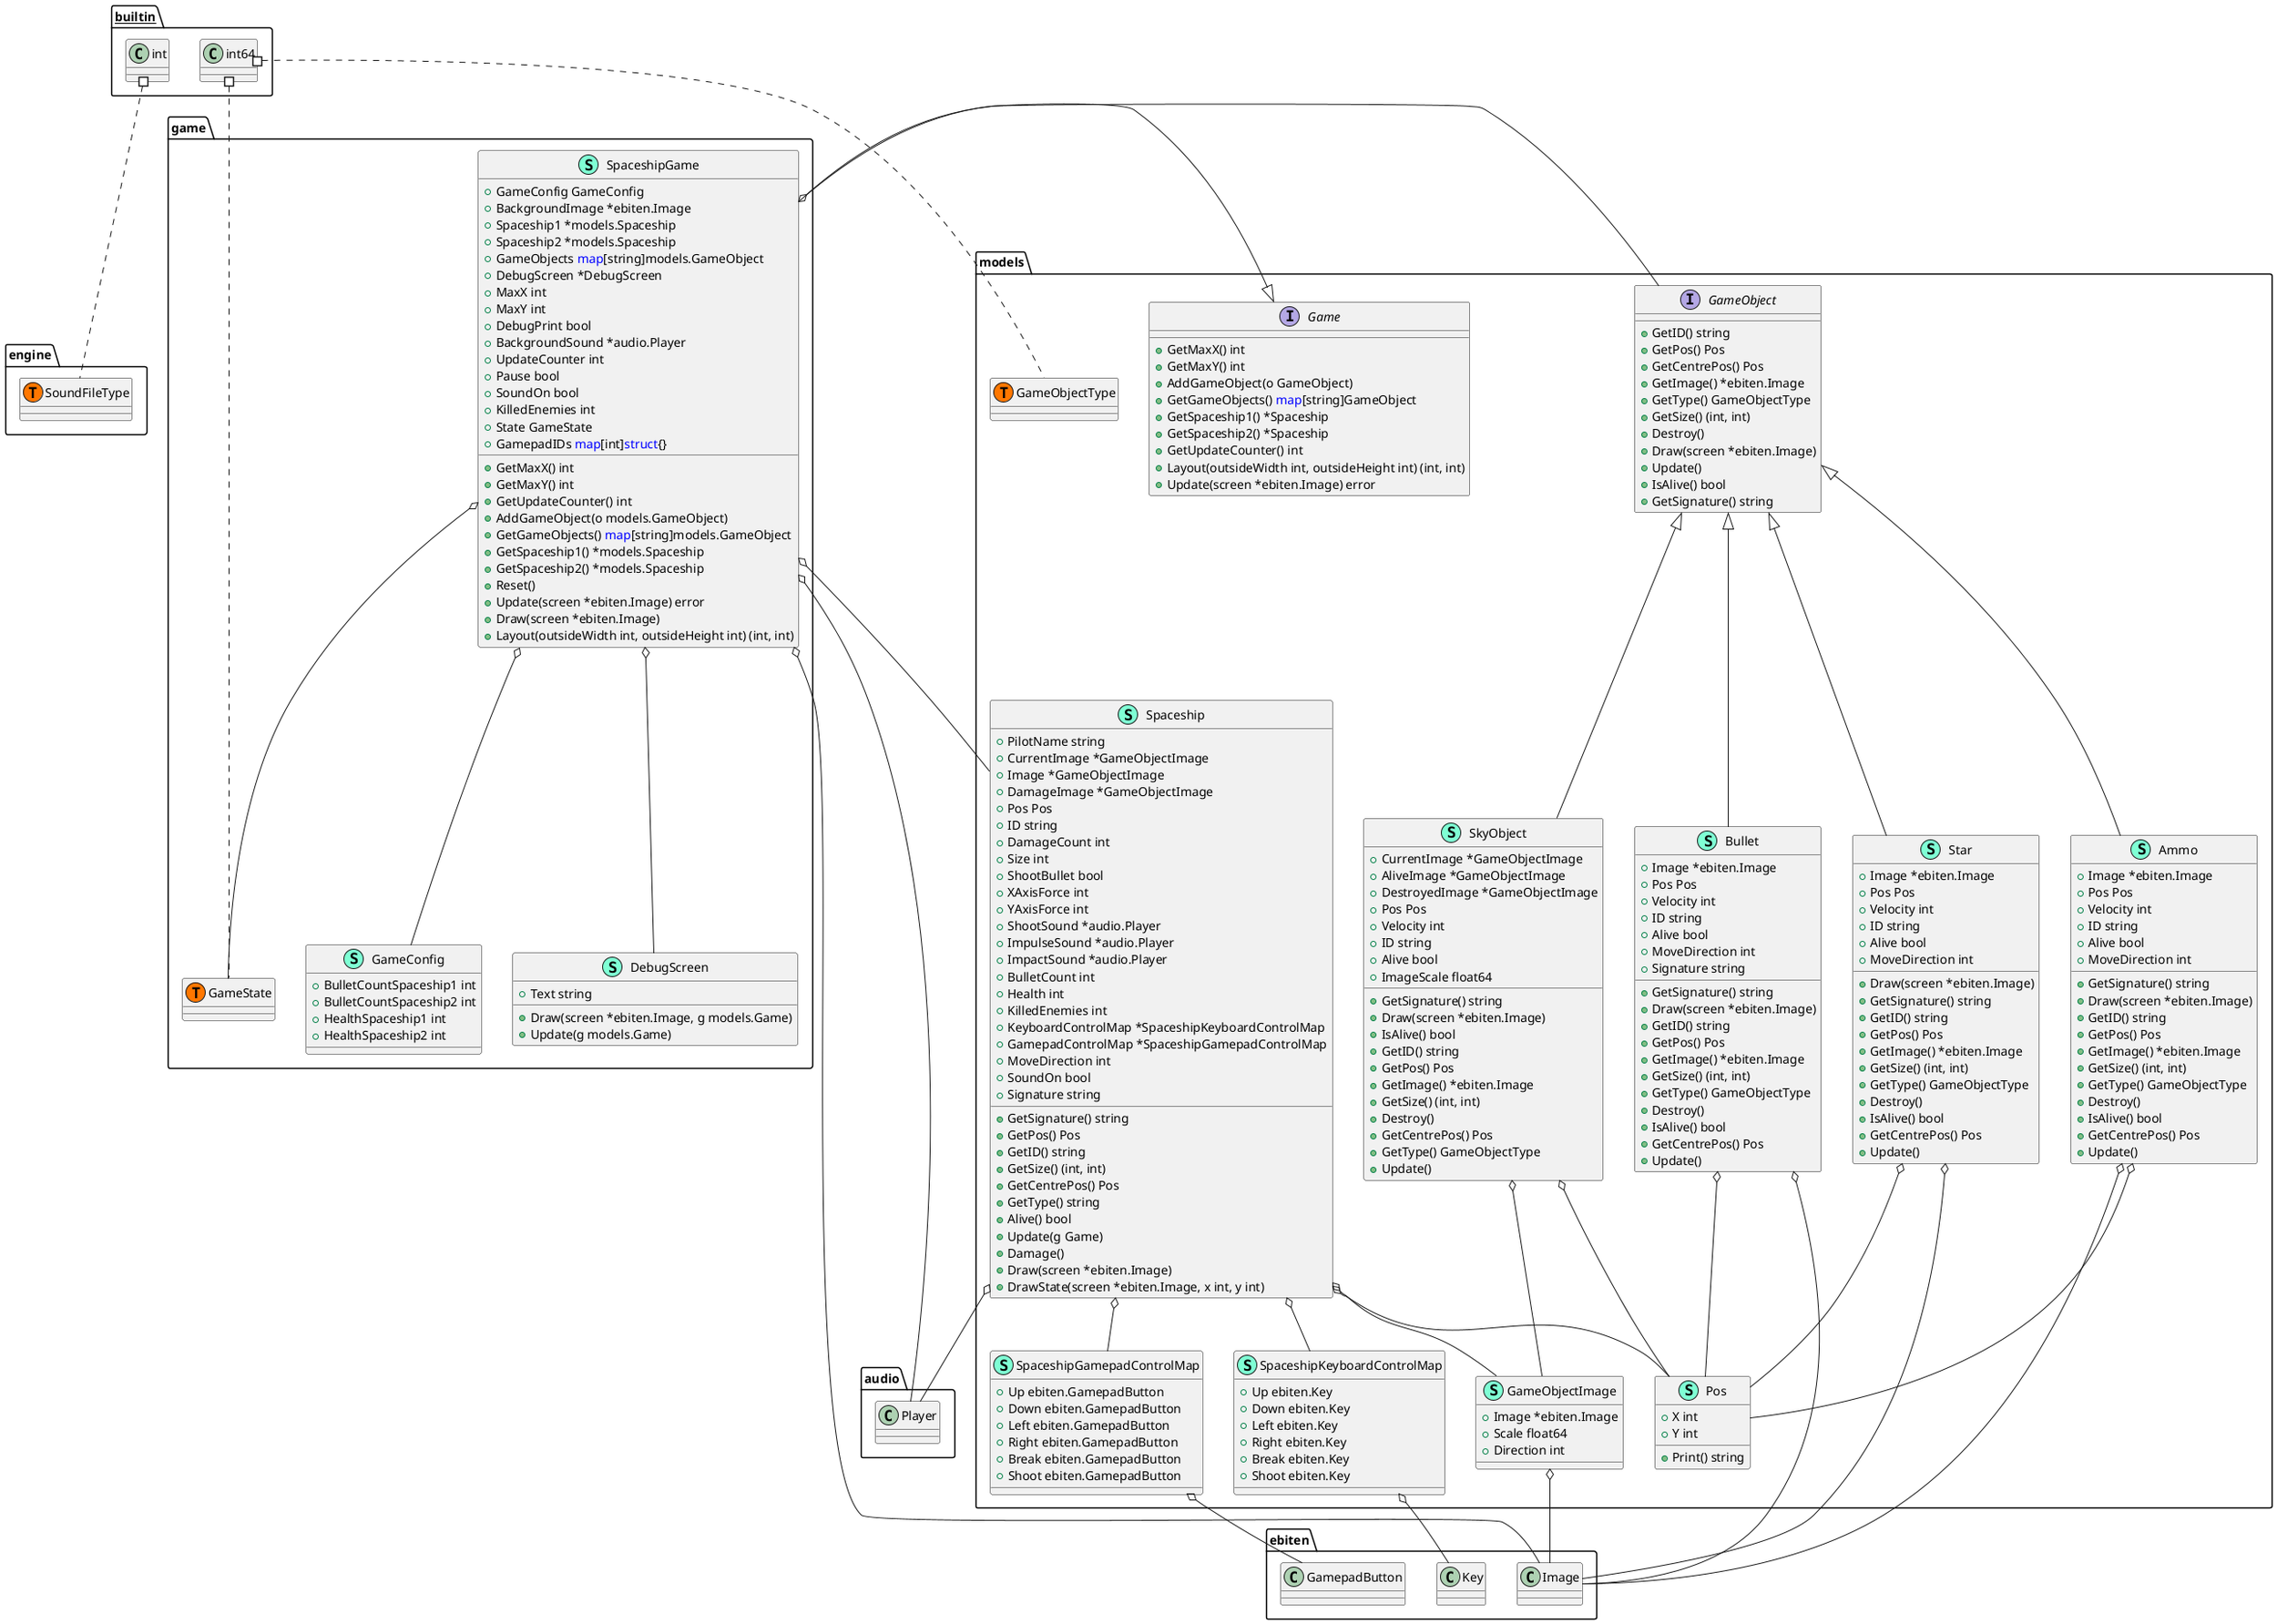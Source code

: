 @startuml
namespace engine {
    class engine.SoundFileType << (T, #FF7700) >>  {
    }
}



namespace game {
    class DebugScreen << (S,Aquamarine) >> {
        + Text string

        + Draw(screen *ebiten.Image, g models.Game) 
        + Update(g models.Game) 

    }
    class GameConfig << (S,Aquamarine) >> {
        + BulletCountSpaceship1 int
        + BulletCountSpaceship2 int
        + HealthSpaceship1 int
        + HealthSpaceship2 int

    }
    class SpaceshipGame << (S,Aquamarine) >> {
        + GameConfig GameConfig
        + BackgroundImage *ebiten.Image
        + Spaceship1 *models.Spaceship
        + Spaceship2 *models.Spaceship
        + GameObjects <font color=blue>map</font>[string]models.GameObject
        + DebugScreen *DebugScreen
        + MaxX int
        + MaxY int
        + DebugPrint bool
        + BackgroundSound *audio.Player
        + UpdateCounter int
        + Pause bool
        + SoundOn bool
        + KilledEnemies int
        + State GameState
        + GamepadIDs <font color=blue>map</font>[int]<font color=blue>struct</font>{}

        + GetMaxX() int
        + GetMaxY() int
        + GetUpdateCounter() int
        + AddGameObject(o models.GameObject) 
        + GetGameObjects() <font color=blue>map</font>[string]models.GameObject
        + GetSpaceship1() *models.Spaceship
        + GetSpaceship2() *models.Spaceship
        + Reset() 
        + Update(screen *ebiten.Image) error
        + Draw(screen *ebiten.Image) 
        + Layout(outsideWidth int, outsideHeight int) (int, int)

    }
    class game.GameState << (T, #FF7700) >>  {
    }
}

"models.Game" <|-- "game.SpaceshipGame"

"game.SpaceshipGame" o-- "audio.Player"
"game.SpaceshipGame" o-- "ebiten.Image"
"game.SpaceshipGame" o-- "game.DebugScreen"
"game.SpaceshipGame" o-- "game.GameConfig"
"game.SpaceshipGame" o-- "game.GameState"
"game.SpaceshipGame" o-- "models.GameObject"
"game.SpaceshipGame" o-- "models.Spaceship"

namespace models {
    class Ammo << (S,Aquamarine) >> {
        + Image *ebiten.Image
        + Pos Pos
        + Velocity int
        + ID string
        + Alive bool
        + MoveDirection int

        + GetSignature() string
        + Draw(screen *ebiten.Image) 
        + GetID() string
        + GetPos() Pos
        + GetImage() *ebiten.Image
        + GetSize() (int, int)
        + GetType() GameObjectType
        + Destroy() 
        + IsAlive() bool
        + GetCentrePos() Pos
        + Update() 

    }
    class Bullet << (S,Aquamarine) >> {
        + Image *ebiten.Image
        + Pos Pos
        + Velocity int
        + ID string
        + Alive bool
        + MoveDirection int
        + Signature string

        + GetSignature() string
        + Draw(screen *ebiten.Image) 
        + GetID() string
        + GetPos() Pos
        + GetImage() *ebiten.Image
        + GetSize() (int, int)
        + GetType() GameObjectType
        + Destroy() 
        + IsAlive() bool
        + GetCentrePos() Pos
        + Update() 

    }
    interface Game  {
        + GetMaxX() int
        + GetMaxY() int
        + AddGameObject(o GameObject) 
        + GetGameObjects() <font color=blue>map</font>[string]GameObject
        + GetSpaceship1() *Spaceship
        + GetSpaceship2() *Spaceship
        + GetUpdateCounter() int
        + Layout(outsideWidth int, outsideHeight int) (int, int)
        + Update(screen *ebiten.Image) error

    }
    interface GameObject  {
        + GetID() string
        + GetPos() Pos
        + GetCentrePos() Pos
        + GetImage() *ebiten.Image
        + GetType() GameObjectType
        + GetSize() (int, int)
        + Destroy() 
        + Draw(screen *ebiten.Image) 
        + Update() 
        + IsAlive() bool
        + GetSignature() string

    }
    class GameObjectImage << (S,Aquamarine) >> {
        + Image *ebiten.Image
        + Scale float64
        + Direction int

    }
    class Pos << (S,Aquamarine) >> {
        + X int
        + Y int

        + Print() string

    }
    class SkyObject << (S,Aquamarine) >> {
        + CurrentImage *GameObjectImage
        + AliveImage *GameObjectImage
        + DestroyedImage *GameObjectImage
        + Pos Pos
        + Velocity int
        + ID string
        + Alive bool
        + ImageScale float64

        + GetSignature() string
        + Draw(screen *ebiten.Image) 
        + IsAlive() bool
        + GetID() string
        + GetPos() Pos
        + GetImage() *ebiten.Image
        + GetSize() (int, int)
        + Destroy() 
        + GetCentrePos() Pos
        + GetType() GameObjectType
        + Update() 

    }
    class Spaceship << (S,Aquamarine) >> {
        + PilotName string
        + CurrentImage *GameObjectImage
        + Image *GameObjectImage
        + DamageImage *GameObjectImage
        + Pos Pos
        + ID string
        + DamageCount int
        + Size int
        + ShootBullet bool
        + XAxisForce int
        + YAxisForce int
        + ShootSound *audio.Player
        + ImpulseSound *audio.Player
        + ImpactSound *audio.Player
        + BulletCount int
        + Health int
        + KilledEnemies int
        + KeyboardControlMap *SpaceshipKeyboardControlMap
        + GamepadControlMap *SpaceshipGamepadControlMap
        + MoveDirection int
        + SoundOn bool
        + Signature string

        + GetSignature() string
        + GetPos() Pos
        + GetID() string
        + GetSize() (int, int)
        + GetCentrePos() Pos
        + GetType() string
        + Alive() bool
        + Update(g Game) 
        + Damage() 
        + Draw(screen *ebiten.Image) 
        + DrawState(screen *ebiten.Image, x int, y int) 

    }
    class SpaceshipGamepadControlMap << (S,Aquamarine) >> {
        + Up ebiten.GamepadButton
        + Down ebiten.GamepadButton
        + Left ebiten.GamepadButton
        + Right ebiten.GamepadButton
        + Break ebiten.GamepadButton
        + Shoot ebiten.GamepadButton

    }
    class SpaceshipKeyboardControlMap << (S,Aquamarine) >> {
        + Up ebiten.Key
        + Down ebiten.Key
        + Left ebiten.Key
        + Right ebiten.Key
        + Break ebiten.Key
        + Shoot ebiten.Key

    }
    class Star << (S,Aquamarine) >> {
        + Image *ebiten.Image
        + Pos Pos
        + Velocity int
        + ID string
        + Alive bool
        + MoveDirection int

        + Draw(screen *ebiten.Image) 
        + GetSignature() string
        + GetID() string
        + GetPos() Pos
        + GetImage() *ebiten.Image
        + GetSize() (int, int)
        + GetType() GameObjectType
        + Destroy() 
        + IsAlive() bool
        + GetCentrePos() Pos
        + Update() 

    }
    class models.GameObjectType << (T, #FF7700) >>  {
    }
}

"models.GameObject" <|-- "models.Ammo"
"models.GameObject" <|-- "models.Bullet"
"models.GameObject" <|-- "models.SkyObject"
"models.GameObject" <|-- "models.Star"

"models.Ammo" o-- "ebiten.Image"
"models.Ammo" o-- "models.Pos"
"models.Bullet" o-- "ebiten.Image"
"models.Bullet" o-- "models.Pos"
"models.GameObjectImage" o-- "ebiten.Image"
"models.SkyObject" o-- "models.GameObjectImage"
"models.SkyObject" o-- "models.Pos"
"models.Spaceship" o-- "audio.Player"
"models.Spaceship" o-- "models.GameObjectImage"
"models.Spaceship" o-- "models.Pos"
"models.Spaceship" o-- "models.SpaceshipGamepadControlMap"
"models.Spaceship" o-- "models.SpaceshipKeyboardControlMap"
"models.SpaceshipGamepadControlMap" o-- "ebiten.GamepadButton"
"models.SpaceshipKeyboardControlMap" o-- "ebiten.Key"
"models.Star" o-- "ebiten.Image"
"models.Star" o-- "models.Pos"

"__builtin__.int" #.. "engine.SoundFileType"
"__builtin__.int64" #.. "game.GameState"
"__builtin__.int64" #.. "models.GameObjectType"
@enduml
